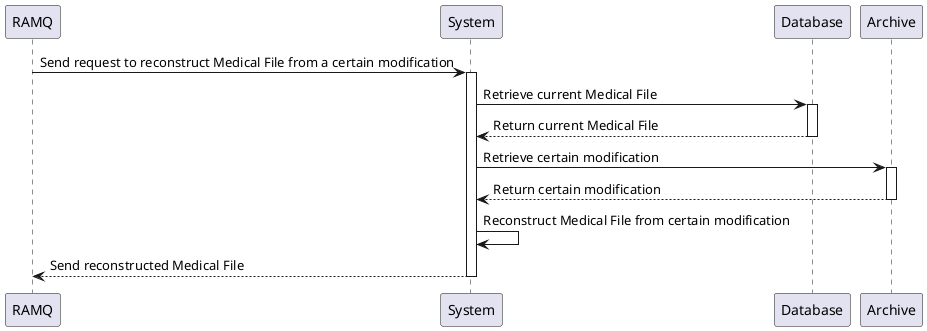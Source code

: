 @startuml reconstructMedicalFileFromModification

participant "RAMQ" as RAMQ
participant "System" as System
participant "Database" as Database
participant "Archive" as Archive

RAMQ -> System: Send request to reconstruct Medical File from a certain modification
activate System
System -> Database: Retrieve current Medical File
activate Database
Database --> System: Return current Medical File
deactivate Database
System -> Archive: Retrieve certain modification
activate Archive
Archive --> System: Return certain modification
deactivate Archive
System -> System: Reconstruct Medical File from certain modification
System --> RAMQ: Send reconstructed Medical File

deactivate System

@enduml